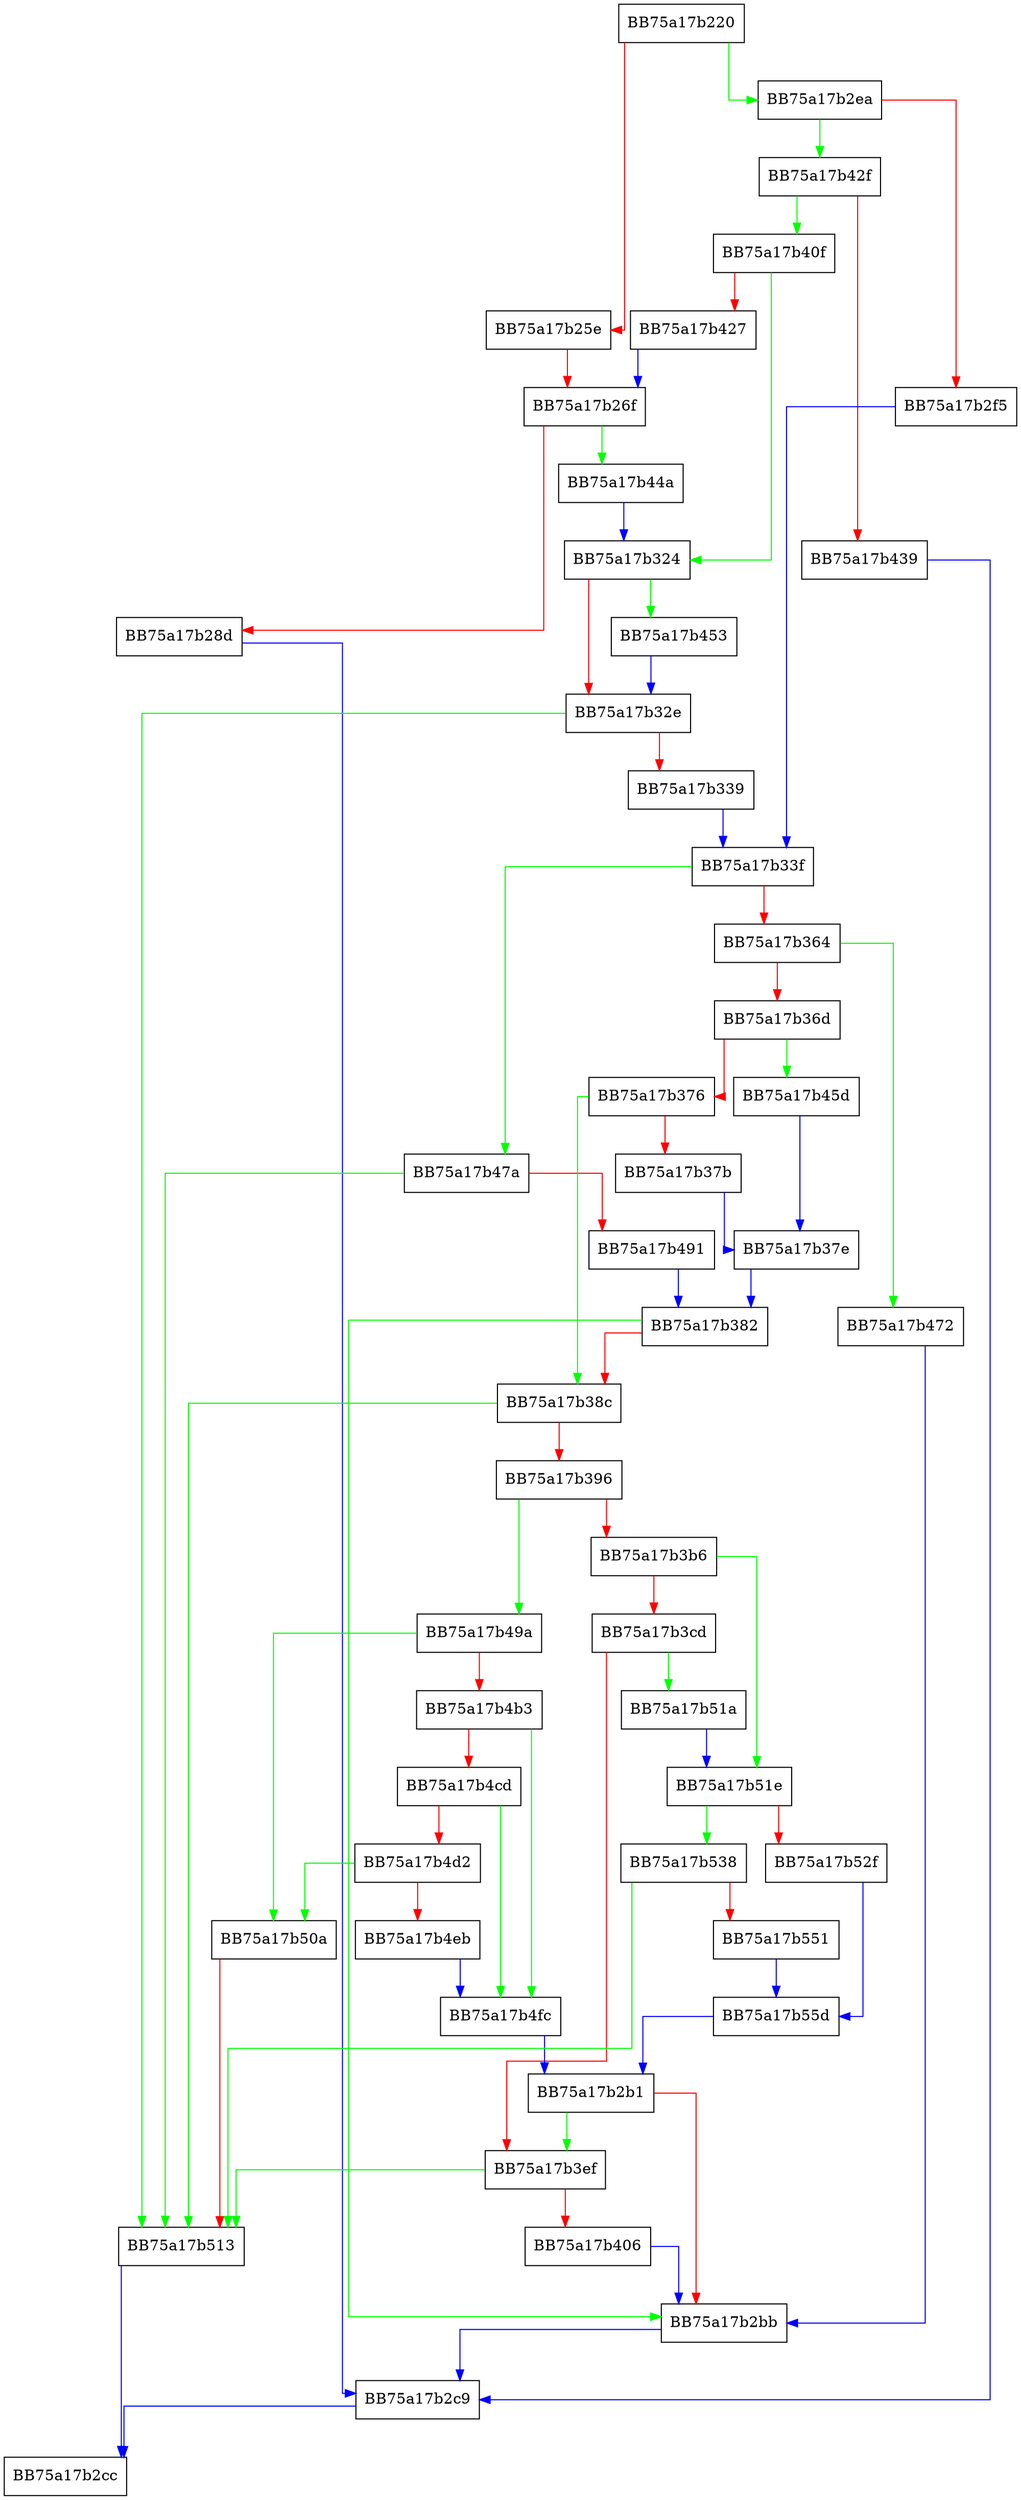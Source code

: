 digraph eval {
  node [shape="box"];
  graph [splines=ortho];
  BB75a17b220 -> BB75a17b2ea [color="green"];
  BB75a17b220 -> BB75a17b25e [color="red"];
  BB75a17b25e -> BB75a17b26f [color="red"];
  BB75a17b26f -> BB75a17b44a [color="green"];
  BB75a17b26f -> BB75a17b28d [color="red"];
  BB75a17b28d -> BB75a17b2c9 [color="blue"];
  BB75a17b2b1 -> BB75a17b3ef [color="green"];
  BB75a17b2b1 -> BB75a17b2bb [color="red"];
  BB75a17b2bb -> BB75a17b2c9 [color="blue"];
  BB75a17b2c9 -> BB75a17b2cc [color="blue"];
  BB75a17b2ea -> BB75a17b42f [color="green"];
  BB75a17b2ea -> BB75a17b2f5 [color="red"];
  BB75a17b2f5 -> BB75a17b33f [color="blue"];
  BB75a17b324 -> BB75a17b453 [color="green"];
  BB75a17b324 -> BB75a17b32e [color="red"];
  BB75a17b32e -> BB75a17b513 [color="green"];
  BB75a17b32e -> BB75a17b339 [color="red"];
  BB75a17b339 -> BB75a17b33f [color="blue"];
  BB75a17b33f -> BB75a17b47a [color="green"];
  BB75a17b33f -> BB75a17b364 [color="red"];
  BB75a17b364 -> BB75a17b472 [color="green"];
  BB75a17b364 -> BB75a17b36d [color="red"];
  BB75a17b36d -> BB75a17b45d [color="green"];
  BB75a17b36d -> BB75a17b376 [color="red"];
  BB75a17b376 -> BB75a17b38c [color="green"];
  BB75a17b376 -> BB75a17b37b [color="red"];
  BB75a17b37b -> BB75a17b37e [color="blue"];
  BB75a17b37e -> BB75a17b382 [color="blue"];
  BB75a17b382 -> BB75a17b2bb [color="green"];
  BB75a17b382 -> BB75a17b38c [color="red"];
  BB75a17b38c -> BB75a17b513 [color="green"];
  BB75a17b38c -> BB75a17b396 [color="red"];
  BB75a17b396 -> BB75a17b49a [color="green"];
  BB75a17b396 -> BB75a17b3b6 [color="red"];
  BB75a17b3b6 -> BB75a17b51e [color="green"];
  BB75a17b3b6 -> BB75a17b3cd [color="red"];
  BB75a17b3cd -> BB75a17b51a [color="green"];
  BB75a17b3cd -> BB75a17b3ef [color="red"];
  BB75a17b3ef -> BB75a17b513 [color="green"];
  BB75a17b3ef -> BB75a17b406 [color="red"];
  BB75a17b406 -> BB75a17b2bb [color="blue"];
  BB75a17b40f -> BB75a17b324 [color="green"];
  BB75a17b40f -> BB75a17b427 [color="red"];
  BB75a17b427 -> BB75a17b26f [color="blue"];
  BB75a17b42f -> BB75a17b40f [color="green"];
  BB75a17b42f -> BB75a17b439 [color="red"];
  BB75a17b439 -> BB75a17b2c9 [color="blue"];
  BB75a17b44a -> BB75a17b324 [color="blue"];
  BB75a17b453 -> BB75a17b32e [color="blue"];
  BB75a17b45d -> BB75a17b37e [color="blue"];
  BB75a17b472 -> BB75a17b2bb [color="blue"];
  BB75a17b47a -> BB75a17b513 [color="green"];
  BB75a17b47a -> BB75a17b491 [color="red"];
  BB75a17b491 -> BB75a17b382 [color="blue"];
  BB75a17b49a -> BB75a17b50a [color="green"];
  BB75a17b49a -> BB75a17b4b3 [color="red"];
  BB75a17b4b3 -> BB75a17b4fc [color="green"];
  BB75a17b4b3 -> BB75a17b4cd [color="red"];
  BB75a17b4cd -> BB75a17b4fc [color="green"];
  BB75a17b4cd -> BB75a17b4d2 [color="red"];
  BB75a17b4d2 -> BB75a17b50a [color="green"];
  BB75a17b4d2 -> BB75a17b4eb [color="red"];
  BB75a17b4eb -> BB75a17b4fc [color="blue"];
  BB75a17b4fc -> BB75a17b2b1 [color="blue"];
  BB75a17b50a -> BB75a17b513 [color="red"];
  BB75a17b513 -> BB75a17b2cc [color="blue"];
  BB75a17b51a -> BB75a17b51e [color="blue"];
  BB75a17b51e -> BB75a17b538 [color="green"];
  BB75a17b51e -> BB75a17b52f [color="red"];
  BB75a17b52f -> BB75a17b55d [color="blue"];
  BB75a17b538 -> BB75a17b513 [color="green"];
  BB75a17b538 -> BB75a17b551 [color="red"];
  BB75a17b551 -> BB75a17b55d [color="blue"];
  BB75a17b55d -> BB75a17b2b1 [color="blue"];
}